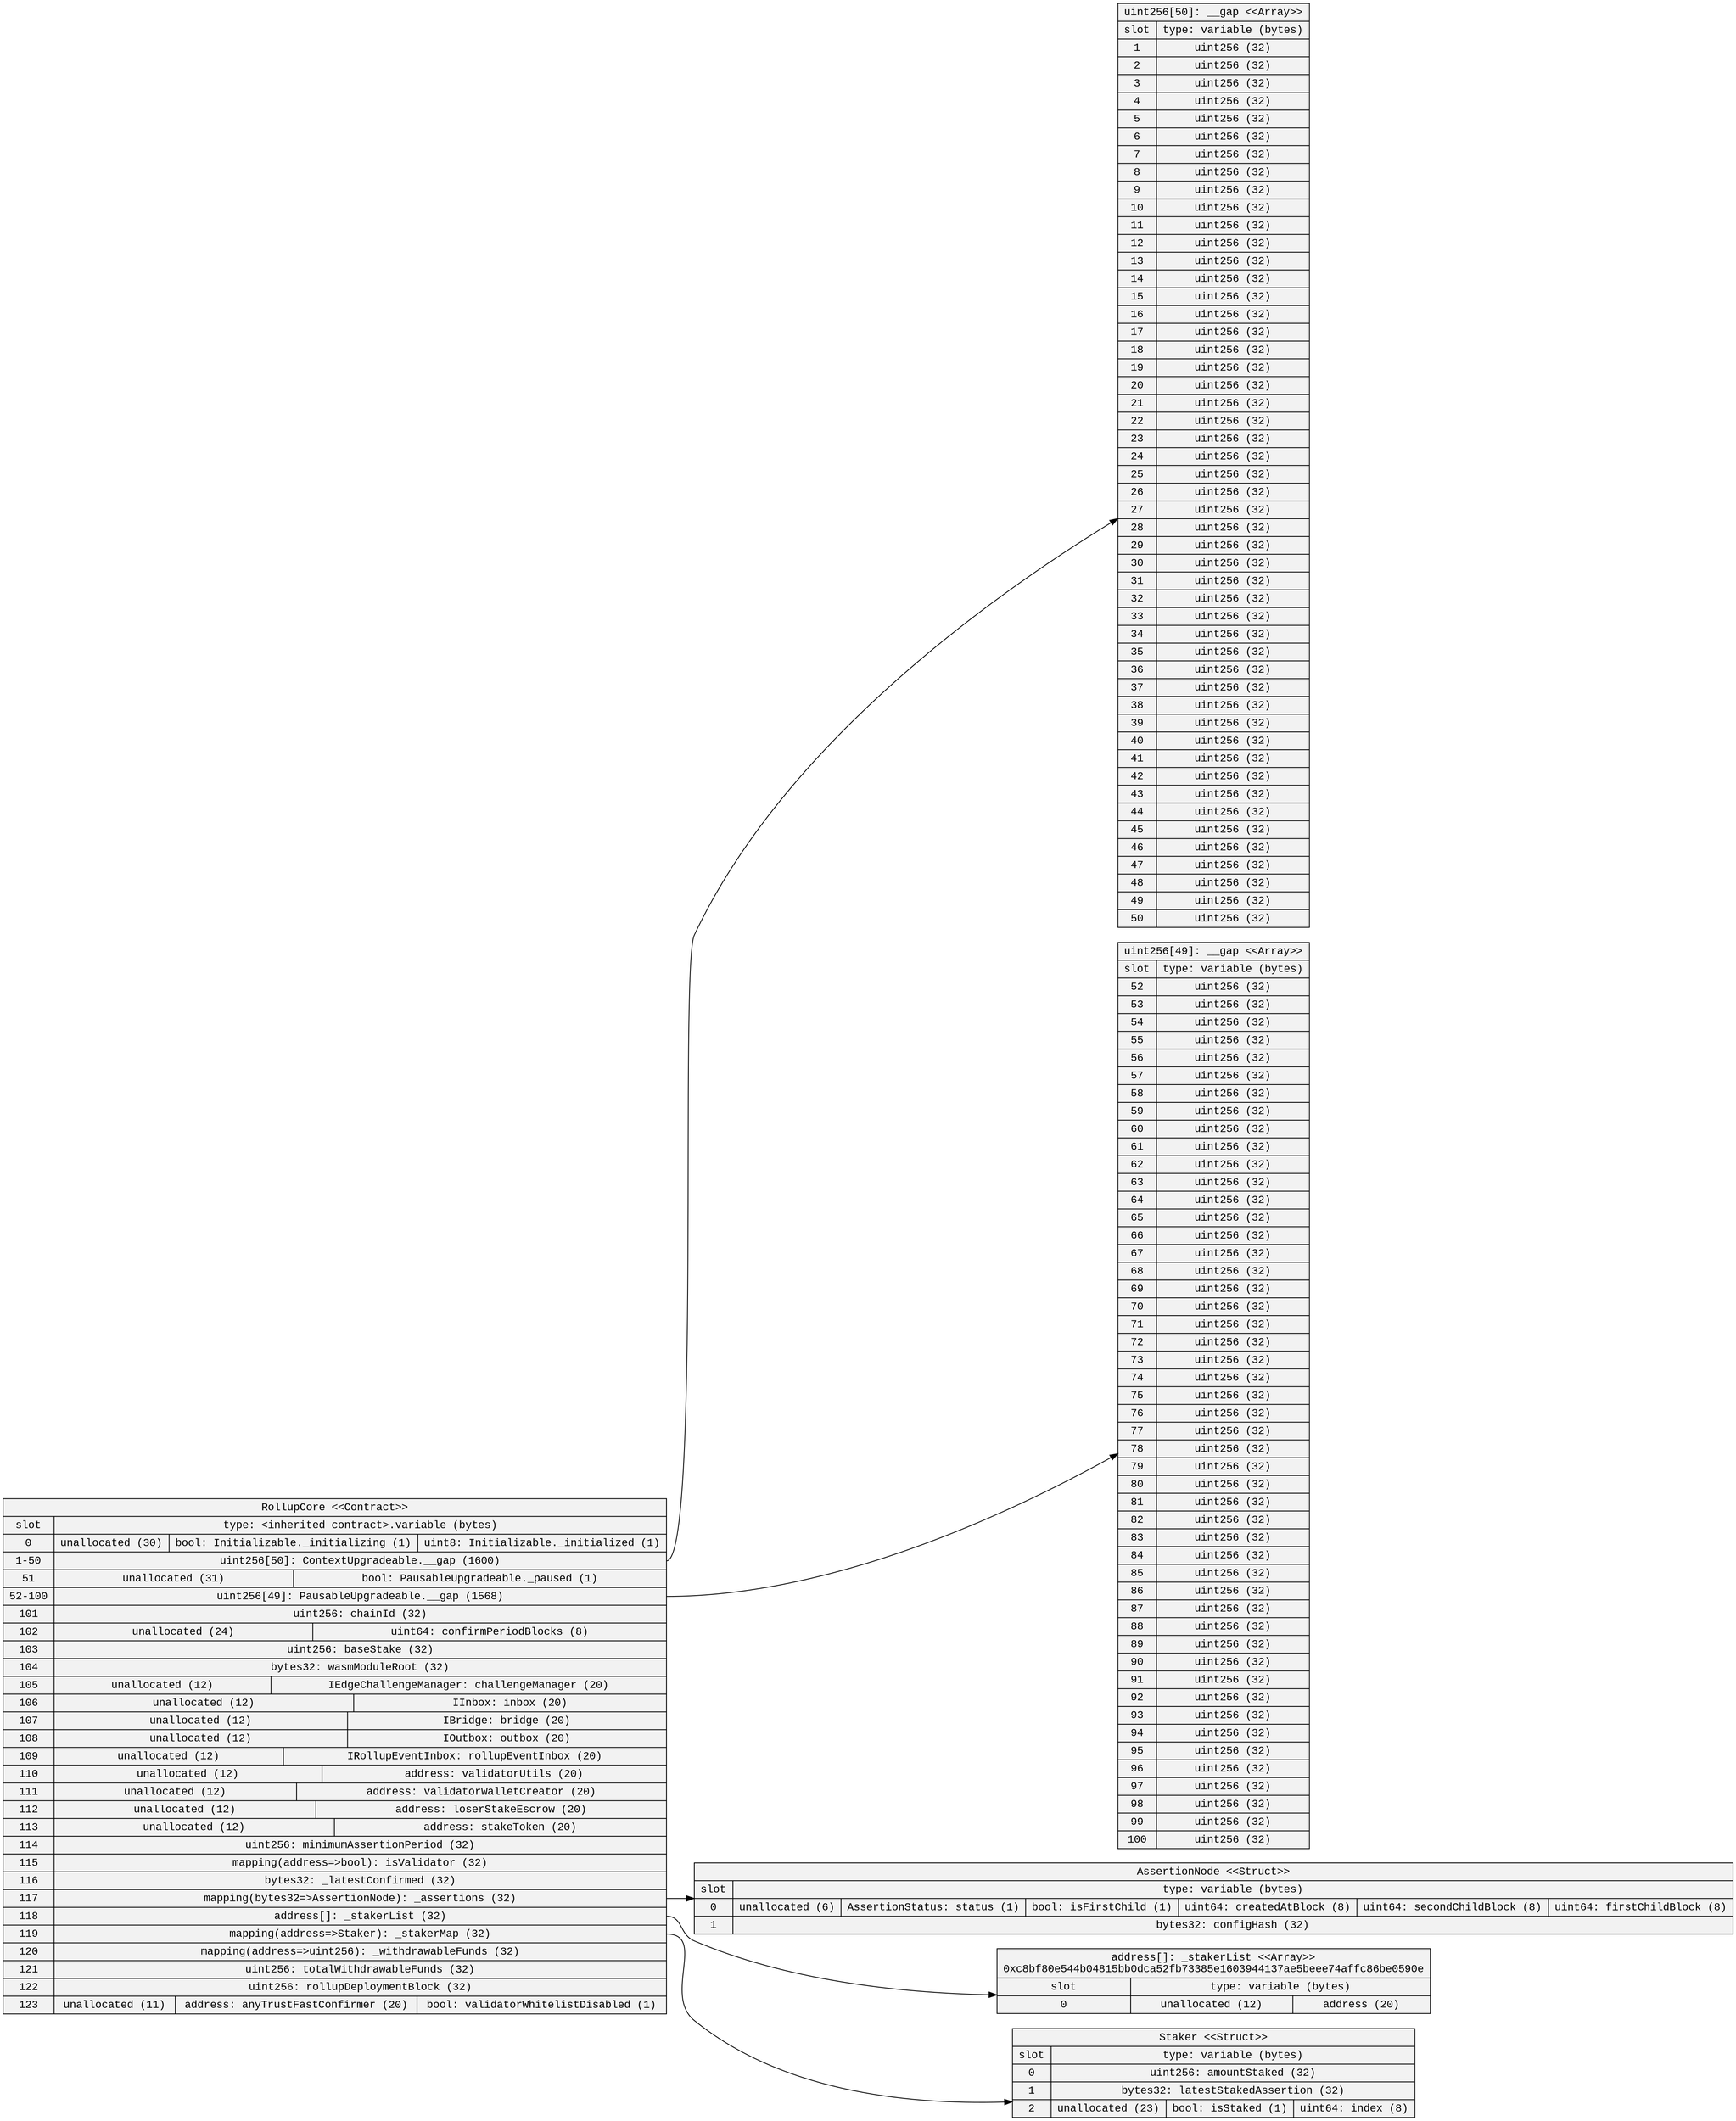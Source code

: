 
digraph StorageDiagram {
rankdir=LR
color=black
arrowhead=open
node [shape=record, style=filled, fillcolor=gray95 fontname="Courier New"]
6 [label="RollupCore \<\<Contract\>\>\n | {{ slot| 0 | 1-50 | 51 | 52-100 | 101 | 102 | 103 | 104 | 105 | 106 | 107 | 108 | 109 | 110 | 111 | 112 | 113 | 114 | 115 | 116 | 117 | 118 | 119 | 120 | 121 | 122 | 123 } | { type: \<inherited contract\>.variable (bytes) | {  unallocated (30)  |  bool: Initializable._initializing (1)  |  uint8: Initializable._initialized (1) } | { <53> uint256[50]: ContextUpgradeable.__gap (1600) } | {  unallocated (31)  |  bool: PausableUpgradeable._paused (1) } | { <104> uint256[49]: PausableUpgradeable.__gap (1568) } | {  uint256: chainId (32) } | {  unallocated (24)  |  uint64: confirmPeriodBlocks (8) } | {  uint256: baseStake (32) } | {  bytes32: wasmModuleRoot (32) } | {  unallocated (12)  |  IEdgeChallengeManager: challengeManager (20) } | {  unallocated (12)  |  IInbox: inbox (20) } | {  unallocated (12)  |  IBridge: bridge (20) } | {  unallocated (12)  |  IOutbox: outbox (20) } | {  unallocated (12)  |  IRollupEventInbox: rollupEventInbox (20) } | {  unallocated (12)  |  address: validatorUtils (20) } | {  unallocated (12)  |  address: validatorWalletCreator (20) } | {  unallocated (12)  |  address: loserStakeEscrow (20) } | {  unallocated (12)  |  address: stakeToken (20) } | {  uint256: minimumAssertionPeriod (32) } | {  mapping\(address=\>bool\): isValidator (32) } | {  bytes32: _latestConfirmed (32) } | { <127> mapping\(bytes32=\>AssertionNode\): _assertions (32) } | { <129> address[]: _stakerList (32) } | { <134> mapping\(address=\>Staker\): _stakerMap (32) } | {  mapping\(address=\>uint256\): _withdrawableFunds (32) } | {  uint256: totalWithdrawableFunds (32) } | {  uint256: rollupDeploymentBlock (32) } | {  unallocated (11)  |  address: anyTrustFastConfirmer (20)  |  bool: validatorWhitelistDisabled (1) }}}"]

1 [label="uint256[50]: __gap \<\<Array\>\>\n | {{ slot| 1 | 2 | 3 | 4 | 5 | 6 | 7 | 8 | 9 | 10 | 11 | 12 | 13 | 14 | 15 | 16 | 17 | 18 | 19 | 20 | 21 | 22 | 23 | 24 | 25 | 26 | 27 | 28 | 29 | 30 | 31 | 32 | 33 | 34 | 35 | 36 | 37 | 38 | 39 | 40 | 41 | 42 | 43 | 44 | 45 | 46 | 47 | 48 | 49 | 50 } | { type: variable (bytes) | {  uint256 (32) } | {  uint256 (32) } | {  uint256 (32) } | {  uint256 (32) } | {  uint256 (32) } | {  uint256 (32) } | {  uint256 (32) } | {  uint256 (32) } | {  uint256 (32) } | {  uint256 (32) } | {  uint256 (32) } | {  uint256 (32) } | {  uint256 (32) } | {  uint256 (32) } | {  uint256 (32) } | {  uint256 (32) } | {  uint256 (32) } | {  uint256 (32) } | {  uint256 (32) } | {  uint256 (32) } | {  uint256 (32) } | {  uint256 (32) } | {  uint256 (32) } | {  uint256 (32) } | {  uint256 (32) } | {  uint256 (32) } | {  uint256 (32) } | {  uint256 (32) } | {  uint256 (32) } | {  uint256 (32) } | {  uint256 (32) } | {  uint256 (32) } | {  uint256 (32) } | {  uint256 (32) } | {  uint256 (32) } | {  uint256 (32) } | {  uint256 (32) } | {  uint256 (32) } | {  uint256 (32) } | {  uint256 (32) } | {  uint256 (32) } | {  uint256 (32) } | {  uint256 (32) } | {  uint256 (32) } | {  uint256 (32) } | {  uint256 (32) } | {  uint256 (32) } | {  uint256 (32) } | {  uint256 (32) } | {  uint256 (32) }}}"]

2 [label="uint256[49]: __gap \<\<Array\>\>\n | {{ slot| 52 | 53 | 54 | 55 | 56 | 57 | 58 | 59 | 60 | 61 | 62 | 63 | 64 | 65 | 66 | 67 | 68 | 69 | 70 | 71 | 72 | 73 | 74 | 75 | 76 | 77 | 78 | 79 | 80 | 81 | 82 | 83 | 84 | 85 | 86 | 87 | 88 | 89 | 90 | 91 | 92 | 93 | 94 | 95 | 96 | 97 | 98 | 99 | 100 } | { type: variable (bytes) | {  uint256 (32) } | {  uint256 (32) } | {  uint256 (32) } | {  uint256 (32) } | {  uint256 (32) } | {  uint256 (32) } | {  uint256 (32) } | {  uint256 (32) } | {  uint256 (32) } | {  uint256 (32) } | {  uint256 (32) } | {  uint256 (32) } | {  uint256 (32) } | {  uint256 (32) } | {  uint256 (32) } | {  uint256 (32) } | {  uint256 (32) } | {  uint256 (32) } | {  uint256 (32) } | {  uint256 (32) } | {  uint256 (32) } | {  uint256 (32) } | {  uint256 (32) } | {  uint256 (32) } | {  uint256 (32) } | {  uint256 (32) } | {  uint256 (32) } | {  uint256 (32) } | {  uint256 (32) } | {  uint256 (32) } | {  uint256 (32) } | {  uint256 (32) } | {  uint256 (32) } | {  uint256 (32) } | {  uint256 (32) } | {  uint256 (32) } | {  uint256 (32) } | {  uint256 (32) } | {  uint256 (32) } | {  uint256 (32) } | {  uint256 (32) } | {  uint256 (32) } | {  uint256 (32) } | {  uint256 (32) } | {  uint256 (32) } | {  uint256 (32) } | {  uint256 (32) } | {  uint256 (32) } | {  uint256 (32) }}}"]

3 [label="AssertionNode \<\<Struct\>\>\n | {{ slot| 0 | 1 } | { type: variable (bytes) | {  unallocated (6)  |  AssertionStatus: status (1)  |  bool: isFirstChild (1)  |  uint64: createdAtBlock (8)  |  uint64: secondChildBlock (8)  |  uint64: firstChildBlock (8) } | {  bytes32: configHash (32) }}}"]

4 [label="address[]: _stakerList \<\<Array\>\>\n0xc8bf80e544b04815bb0dca52fb73385e1603944137ae5beee74affc86be0590e | {{ slot| 0 } | { type: variable (bytes) | {  unallocated (12)  |  address (20) }}}"]

5 [label="Staker \<\<Struct\>\>\n | {{ slot| 0 | 1 | 2 } | { type: variable (bytes) | {  uint256: amountStaked (32) } | {  bytes32: latestStakedAssertion (32) } | {  unallocated (23)  |  bool: isStaked (1)  |  uint64: index (8) }}}"]

 6:53 -> 1
 6:104 -> 2
 6:127 -> 3
 6:129 -> 4
 6:134 -> 5
}
